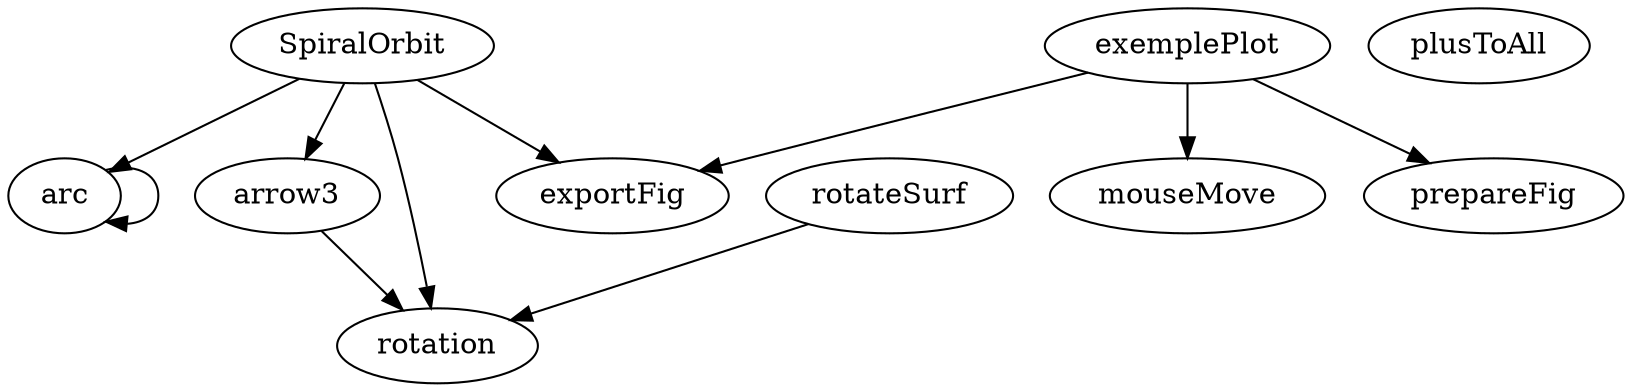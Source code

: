 /* Created by mdot for Matlab */
digraph m2html {
  SpiralOrbit -> arc;
  SpiralOrbit -> arrow3;
  SpiralOrbit -> exportFig;
  SpiralOrbit -> rotation;
  arc -> arc;
  arrow3 -> rotation;
  exemplePlot -> exportFig;
  exemplePlot -> mouseMove;
  exemplePlot -> prepareFig;
  rotateSurf -> rotation;

  SpiralOrbit [URL="SpiralOrbit.html"];
  arc [URL="arc.html"];
  arrow3 [URL="arrow3.html"];
  exemplePlot [URL="exemplePlot.html"];
  exportFig [URL="exportFig.html"];
  mouseMove [URL="mouseMove.html"];
  plusToAll [URL="plusToAll.html"];
  prepareFig [URL="prepareFig.html"];
  rotateSurf [URL="rotateSurf.html"];
  rotation [URL="rotation.html"];
}